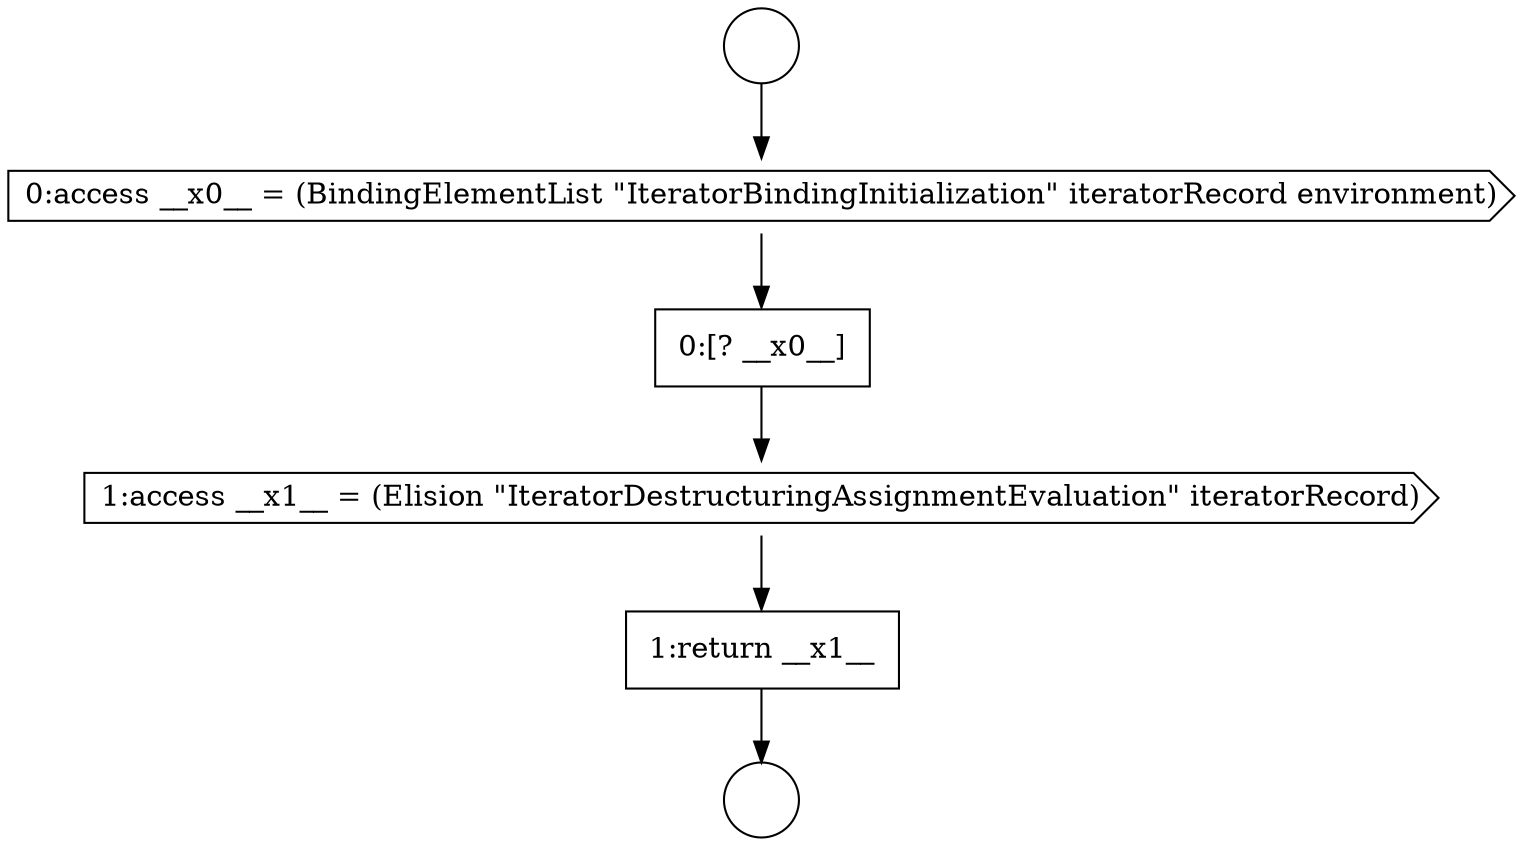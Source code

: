 digraph {
  node6227 [shape=none, margin=0, label=<<font color="black">
    <table border="0" cellborder="1" cellspacing="0" cellpadding="10">
      <tr><td align="left">1:return __x1__</td></tr>
    </table>
  </font>> color="black" fillcolor="white" style=filled]
  node6224 [shape=cds, label=<<font color="black">0:access __x0__ = (BindingElementList &quot;IteratorBindingInitialization&quot; iteratorRecord environment)</font>> color="black" fillcolor="white" style=filled]
  node6223 [shape=circle label=" " color="black" fillcolor="white" style=filled]
  node6225 [shape=none, margin=0, label=<<font color="black">
    <table border="0" cellborder="1" cellspacing="0" cellpadding="10">
      <tr><td align="left">0:[? __x0__]</td></tr>
    </table>
  </font>> color="black" fillcolor="white" style=filled]
  node6226 [shape=cds, label=<<font color="black">1:access __x1__ = (Elision &quot;IteratorDestructuringAssignmentEvaluation&quot; iteratorRecord)</font>> color="black" fillcolor="white" style=filled]
  node6222 [shape=circle label=" " color="black" fillcolor="white" style=filled]
  node6227 -> node6223 [ color="black"]
  node6224 -> node6225 [ color="black"]
  node6222 -> node6224 [ color="black"]
  node6225 -> node6226 [ color="black"]
  node6226 -> node6227 [ color="black"]
}
